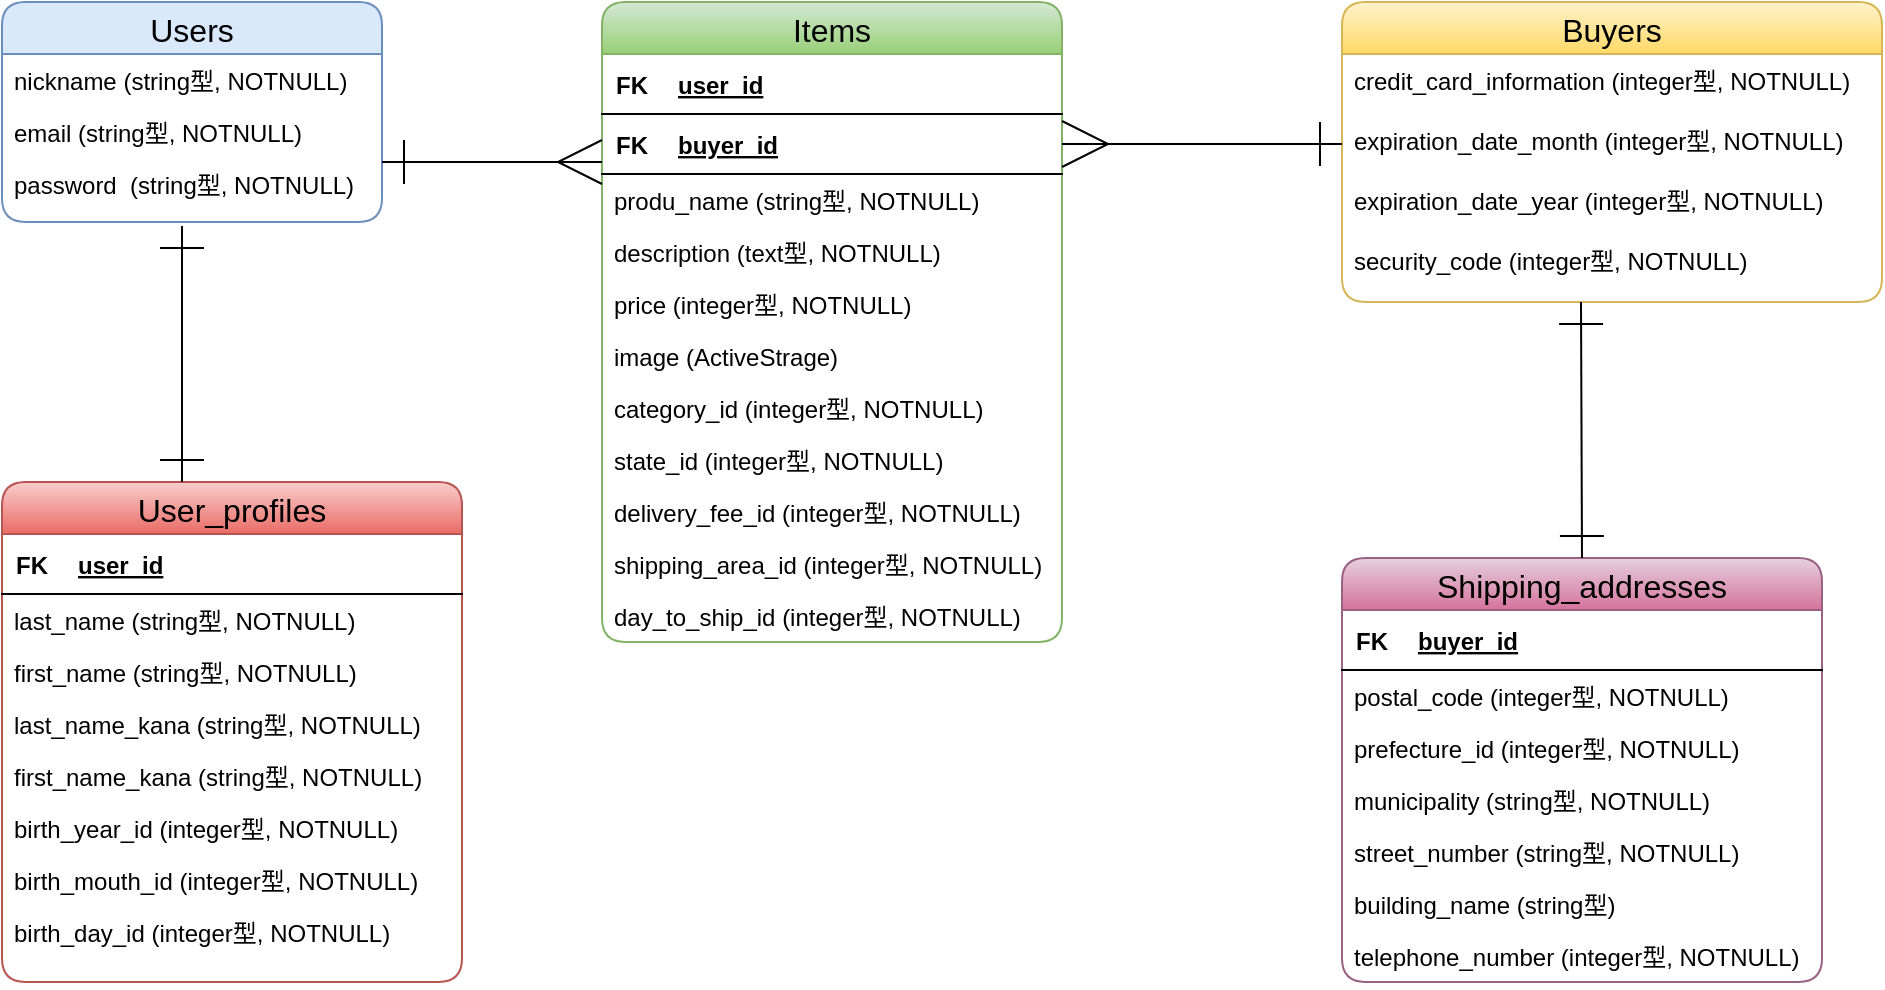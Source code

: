 <mxfile version="13.10.0" type="embed">
    <diagram id="jTSks1LLEeps6cDXsyfL" name="ページ1">
        <mxGraphModel dx="872" dy="785" grid="1" gridSize="10" guides="1" tooltips="1" connect="1" arrows="0" fold="1" page="1" pageScale="1" pageWidth="827" pageHeight="1169" math="0" shadow="0">
            <root>
                <mxCell id="0"/>
                <mxCell id="1" parent="0"/>
                <mxCell id="3" value="Items" style="swimlane;fontStyle=0;childLayout=stackLayout;horizontal=1;startSize=26;fillColor=#d5e8d4;horizontalStack=0;resizeParent=1;resizeParentMax=0;resizeLast=0;collapsible=1;marginBottom=0;rounded=1;gradientColor=#97d077;strokeColor=#82b366;fontSize=16;fontColor=#050505;" parent="1" vertex="1">
                    <mxGeometry x="310" y="40" width="230" height="320" as="geometry"/>
                </mxCell>
                <mxCell id="43" value="" style="shape=partialRectangle;collapsible=0;dropTarget=0;pointerEvents=0;fillColor=none;top=0;left=0;bottom=1;right=0;points=[[0,0.5],[1,0.5]];portConstraint=eastwest;" parent="3" vertex="1">
                    <mxGeometry y="26" width="230" height="30" as="geometry"/>
                </mxCell>
                <mxCell id="44" value="FK" style="shape=partialRectangle;connectable=0;fillColor=none;top=0;left=0;bottom=0;right=0;fontStyle=1;overflow=hidden;" parent="43" vertex="1">
                    <mxGeometry width="30" height="30" as="geometry"/>
                </mxCell>
                <mxCell id="45" value="user_id" style="shape=partialRectangle;connectable=0;fillColor=none;top=0;left=0;bottom=0;right=0;align=left;spacingLeft=6;fontStyle=5;overflow=hidden;" parent="43" vertex="1">
                    <mxGeometry x="30" width="150" height="30" as="geometry"/>
                </mxCell>
                <mxCell id="93" value="" style="shape=partialRectangle;collapsible=0;dropTarget=0;pointerEvents=0;fillColor=none;top=0;left=0;bottom=1;right=0;points=[[0,0.5],[1,0.5]];portConstraint=eastwest;" parent="3" vertex="1">
                    <mxGeometry y="56" width="230" height="30" as="geometry"/>
                </mxCell>
                <mxCell id="94" value="FK" style="shape=partialRectangle;connectable=0;fillColor=none;top=0;left=0;bottom=0;right=0;fontStyle=1;overflow=hidden;" parent="93" vertex="1">
                    <mxGeometry width="30" height="30" as="geometry"/>
                </mxCell>
                <mxCell id="95" value="buyer_id" style="shape=partialRectangle;connectable=0;fillColor=none;top=0;left=0;bottom=0;right=0;align=left;spacingLeft=6;fontStyle=5;overflow=hidden;" parent="93" vertex="1">
                    <mxGeometry x="30" width="150" height="30" as="geometry"/>
                </mxCell>
                <mxCell id="4" value="produ_name (string型, NOTNULL)" style="text;strokeColor=none;fillColor=none;align=left;verticalAlign=top;spacingLeft=4;spacingRight=4;overflow=hidden;rotatable=0;points=[[0,0.5],[1,0.5]];portConstraint=eastwest;" parent="3" vertex="1">
                    <mxGeometry y="86" width="230" height="26" as="geometry"/>
                </mxCell>
                <mxCell id="5" value="description (text型, NOTNULL)" style="text;strokeColor=none;fillColor=none;align=left;verticalAlign=top;spacingLeft=4;spacingRight=4;overflow=hidden;rotatable=0;points=[[0,0.5],[1,0.5]];portConstraint=eastwest;" parent="3" vertex="1">
                    <mxGeometry y="112" width="230" height="26" as="geometry"/>
                </mxCell>
                <mxCell id="6" value="price (integer型, NOTNULL)" style="text;strokeColor=none;fillColor=none;align=left;verticalAlign=top;spacingLeft=4;spacingRight=4;overflow=hidden;rotatable=0;points=[[0,0.5],[1,0.5]];portConstraint=eastwest;" parent="3" vertex="1">
                    <mxGeometry y="138" width="230" height="26" as="geometry"/>
                </mxCell>
                <mxCell id="10" value="image (ActiveStrage)" style="text;strokeColor=none;fillColor=none;align=left;verticalAlign=top;spacingLeft=4;spacingRight=4;overflow=hidden;rotatable=0;points=[[0,0.5],[1,0.5]];portConstraint=eastwest;" parent="3" vertex="1">
                    <mxGeometry y="164" width="230" height="26" as="geometry"/>
                </mxCell>
                <mxCell id="11" value="category_id (integer型, NOTNULL)" style="text;strokeColor=none;fillColor=none;align=left;verticalAlign=top;spacingLeft=4;spacingRight=4;overflow=hidden;rotatable=0;points=[[0,0.5],[1,0.5]];portConstraint=eastwest;" parent="3" vertex="1">
                    <mxGeometry y="190" width="230" height="26" as="geometry"/>
                </mxCell>
                <mxCell id="12" value="state_id (integer型, NOTNULL)" style="text;strokeColor=none;fillColor=none;align=left;verticalAlign=top;spacingLeft=4;spacingRight=4;overflow=hidden;rotatable=0;points=[[0,0.5],[1,0.5]];portConstraint=eastwest;" parent="3" vertex="1">
                    <mxGeometry y="216" width="230" height="26" as="geometry"/>
                </mxCell>
                <mxCell id="9" value="delivery_fee_id (integer型, NOTNULL)" style="text;strokeColor=none;fillColor=none;align=left;verticalAlign=top;spacingLeft=4;spacingRight=4;overflow=hidden;rotatable=0;points=[[0,0.5],[1,0.5]];portConstraint=eastwest;" parent="3" vertex="1">
                    <mxGeometry y="242" width="230" height="26" as="geometry"/>
                </mxCell>
                <mxCell id="8" value="shipping_area_id (integer型, NOTNULL)" style="text;strokeColor=none;fillColor=none;align=left;verticalAlign=top;spacingLeft=4;spacingRight=4;overflow=hidden;rotatable=0;points=[[0,0.5],[1,0.5]];portConstraint=eastwest;" parent="3" vertex="1">
                    <mxGeometry y="268" width="230" height="26" as="geometry"/>
                </mxCell>
                <mxCell id="7" value="day_to_ship_id (integer型, NOTNULL)" style="text;strokeColor=none;fillColor=none;align=left;verticalAlign=top;spacingLeft=4;spacingRight=4;overflow=hidden;rotatable=0;points=[[0,0.5],[1,0.5]];portConstraint=eastwest;" parent="3" vertex="1">
                    <mxGeometry y="294" width="230" height="26" as="geometry"/>
                </mxCell>
                <mxCell id="13" value="Users" style="swimlane;fontStyle=0;childLayout=stackLayout;horizontal=1;startSize=26;fillColor=#dae8fc;horizontalStack=0;resizeParent=1;resizeParentMax=0;resizeLast=0;collapsible=1;marginBottom=0;rounded=1;strokeColor=#6c8ebf;fontColor=#000000;fontSize=16;" parent="1" vertex="1">
                    <mxGeometry x="10" y="40" width="190" height="110" as="geometry"/>
                </mxCell>
                <mxCell id="14" value="nickname (string型, NOTNULL)" style="text;strokeColor=none;fillColor=none;align=left;verticalAlign=top;spacingLeft=4;spacingRight=4;overflow=hidden;rotatable=0;points=[[0,0.5],[1,0.5]];portConstraint=eastwest;" parent="13" vertex="1">
                    <mxGeometry y="26" width="190" height="26" as="geometry"/>
                </mxCell>
                <mxCell id="15" value="email (string型, NOTNULL)" style="text;strokeColor=none;fillColor=none;align=left;verticalAlign=top;spacingLeft=4;spacingRight=4;overflow=hidden;rotatable=0;points=[[0,0.5],[1,0.5]];portConstraint=eastwest;" parent="13" vertex="1">
                    <mxGeometry y="52" width="190" height="26" as="geometry"/>
                </mxCell>
                <mxCell id="16" value="password  (string型, NOTNULL)" style="text;strokeColor=none;fillColor=none;align=left;verticalAlign=top;spacingLeft=4;spacingRight=4;overflow=hidden;rotatable=0;points=[[0,0.5],[1,0.5]];portConstraint=eastwest;" parent="13" vertex="1">
                    <mxGeometry y="78" width="190" height="32" as="geometry"/>
                </mxCell>
                <mxCell id="59" value="User_profiles" style="swimlane;fontStyle=0;childLayout=stackLayout;horizontal=1;startSize=26;fillColor=#f8cecc;horizontalStack=0;resizeParent=1;resizeParentMax=0;resizeLast=0;collapsible=1;marginBottom=0;rounded=1;strokeColor=#b85450;fontSize=16;gradientColor=#ea6b66;fontColor=#000000;" parent="1" vertex="1">
                    <mxGeometry x="10" y="280" width="230" height="250" as="geometry"/>
                </mxCell>
                <mxCell id="60" value="" style="shape=partialRectangle;collapsible=0;dropTarget=0;pointerEvents=0;fillColor=none;top=0;left=0;bottom=1;right=0;points=[[0,0.5],[1,0.5]];portConstraint=eastwest;" parent="59" vertex="1">
                    <mxGeometry y="26" width="230" height="30" as="geometry"/>
                </mxCell>
                <mxCell id="61" value="FK" style="shape=partialRectangle;connectable=0;fillColor=none;top=0;left=0;bottom=0;right=0;fontStyle=1;overflow=hidden;" parent="60" vertex="1">
                    <mxGeometry width="30" height="30" as="geometry"/>
                </mxCell>
                <mxCell id="62" value="user_id" style="shape=partialRectangle;connectable=0;fillColor=none;top=0;left=0;bottom=0;right=0;align=left;spacingLeft=6;fontStyle=5;overflow=hidden;" parent="60" vertex="1">
                    <mxGeometry x="30" width="150" height="30" as="geometry"/>
                </mxCell>
                <mxCell id="63" value="last_name (string型, NOTNULL)" style="text;strokeColor=none;fillColor=none;align=left;verticalAlign=top;spacingLeft=4;spacingRight=4;overflow=hidden;rotatable=0;points=[[0,0.5],[1,0.5]];portConstraint=eastwest;" parent="59" vertex="1">
                    <mxGeometry y="56" width="230" height="26" as="geometry"/>
                </mxCell>
                <mxCell id="64" value="first_name (string型, NOTNULL)" style="text;strokeColor=none;fillColor=none;align=left;verticalAlign=top;spacingLeft=4;spacingRight=4;overflow=hidden;rotatable=0;points=[[0,0.5],[1,0.5]];portConstraint=eastwest;" parent="59" vertex="1">
                    <mxGeometry y="82" width="230" height="26" as="geometry"/>
                </mxCell>
                <mxCell id="65" value="last_name_kana (string型, NOTNULL)" style="text;strokeColor=none;fillColor=none;align=left;verticalAlign=top;spacingLeft=4;spacingRight=4;overflow=hidden;rotatable=0;points=[[0,0.5],[1,0.5]];portConstraint=eastwest;" parent="59" vertex="1">
                    <mxGeometry y="108" width="230" height="26" as="geometry"/>
                </mxCell>
                <mxCell id="66" value="first_name_kana (string型, NOTNULL)" style="text;strokeColor=none;fillColor=none;align=left;verticalAlign=top;spacingLeft=4;spacingRight=4;overflow=hidden;rotatable=0;points=[[0,0.5],[1,0.5]];portConstraint=eastwest;" parent="59" vertex="1">
                    <mxGeometry y="134" width="230" height="26" as="geometry"/>
                </mxCell>
                <mxCell id="67" value="birth_year_id (integer型, NOTNULL)&#10;" style="text;strokeColor=none;fillColor=none;align=left;verticalAlign=top;spacingLeft=4;spacingRight=4;overflow=hidden;rotatable=0;points=[[0,0.5],[1,0.5]];portConstraint=eastwest;" parent="59" vertex="1">
                    <mxGeometry y="160" width="230" height="26" as="geometry"/>
                </mxCell>
                <mxCell id="68" value="birth_mouth_id (integer型, NOTNULL)" style="text;strokeColor=none;fillColor=none;align=left;verticalAlign=top;spacingLeft=4;spacingRight=4;overflow=hidden;rotatable=0;points=[[0,0.5],[1,0.5]];portConstraint=eastwest;" parent="59" vertex="1">
                    <mxGeometry y="186" width="230" height="26" as="geometry"/>
                </mxCell>
                <mxCell id="69" value="birth_day_id (integer型, NOTNULL)" style="text;strokeColor=none;fillColor=none;align=left;verticalAlign=top;spacingLeft=4;spacingRight=4;overflow=hidden;rotatable=0;points=[[0,0.5],[1,0.5]];portConstraint=eastwest;" parent="59" vertex="1">
                    <mxGeometry y="212" width="230" height="38" as="geometry"/>
                </mxCell>
                <mxCell id="72" value="Shipping_addresses" style="swimlane;fontStyle=0;childLayout=stackLayout;horizontal=1;startSize=26;fillColor=#e6d0de;horizontalStack=0;resizeParent=1;resizeParentMax=0;resizeLast=0;collapsible=1;marginBottom=0;rounded=1;gradientColor=#d5739d;strokeColor=#996185;fontSize=16;fontColor=#000000;" parent="1" vertex="1">
                    <mxGeometry x="680" y="318" width="240" height="212" as="geometry"/>
                </mxCell>
                <mxCell id="73" value="" style="shape=partialRectangle;collapsible=0;dropTarget=0;pointerEvents=0;fillColor=none;top=0;left=0;bottom=1;right=0;points=[[0,0.5],[1,0.5]];portConstraint=eastwest;" parent="72" vertex="1">
                    <mxGeometry y="26" width="240" height="30" as="geometry"/>
                </mxCell>
                <mxCell id="74" value="FK" style="shape=partialRectangle;connectable=0;fillColor=none;top=0;left=0;bottom=0;right=0;fontStyle=1;overflow=hidden;" parent="73" vertex="1">
                    <mxGeometry width="30" height="30" as="geometry"/>
                </mxCell>
                <mxCell id="75" value="buyer_id" style="shape=partialRectangle;connectable=0;fillColor=none;top=0;left=0;bottom=0;right=0;align=left;spacingLeft=6;fontStyle=5;overflow=hidden;" parent="73" vertex="1">
                    <mxGeometry x="30" width="150" height="30" as="geometry"/>
                </mxCell>
                <mxCell id="76" value="postal_code (integer型, NOTNULL)" style="text;strokeColor=none;fillColor=none;align=left;verticalAlign=top;spacingLeft=4;spacingRight=4;overflow=hidden;rotatable=0;points=[[0,0.5],[1,0.5]];portConstraint=eastwest;" parent="72" vertex="1">
                    <mxGeometry y="56" width="240" height="26" as="geometry"/>
                </mxCell>
                <mxCell id="77" value="prefecture_id (integer型, NOTNULL)" style="text;strokeColor=none;fillColor=none;align=left;verticalAlign=top;spacingLeft=4;spacingRight=4;overflow=hidden;rotatable=0;points=[[0,0.5],[1,0.5]];portConstraint=eastwest;" parent="72" vertex="1">
                    <mxGeometry y="82" width="240" height="26" as="geometry"/>
                </mxCell>
                <mxCell id="78" value="municipality (string型, NOTNULL)" style="text;strokeColor=none;fillColor=none;align=left;verticalAlign=top;spacingLeft=4;spacingRight=4;overflow=hidden;rotatable=0;points=[[0,0.5],[1,0.5]];portConstraint=eastwest;" parent="72" vertex="1">
                    <mxGeometry y="108" width="240" height="26" as="geometry"/>
                </mxCell>
                <mxCell id="79" value="street_number (string型, NOTNULL)" style="text;strokeColor=none;fillColor=none;align=left;verticalAlign=top;spacingLeft=4;spacingRight=4;overflow=hidden;rotatable=0;points=[[0,0.5],[1,0.5]];portConstraint=eastwest;" parent="72" vertex="1">
                    <mxGeometry y="134" width="240" height="26" as="geometry"/>
                </mxCell>
                <mxCell id="80" value="building_name (string型)" style="text;strokeColor=none;fillColor=none;align=left;verticalAlign=top;spacingLeft=4;spacingRight=4;overflow=hidden;rotatable=0;points=[[0,0.5],[1,0.5]];portConstraint=eastwest;" parent="72" vertex="1">
                    <mxGeometry y="160" width="240" height="26" as="geometry"/>
                </mxCell>
                <mxCell id="81" value="telephone_number (integer型, NOTNULL)" style="text;strokeColor=none;fillColor=none;align=left;verticalAlign=top;spacingLeft=4;spacingRight=4;overflow=hidden;rotatable=0;points=[[0,0.5],[1,0.5]];portConstraint=eastwest;" parent="72" vertex="1">
                    <mxGeometry y="186" width="240" height="26" as="geometry"/>
                </mxCell>
                <mxCell id="88" value="" style="endArrow=ERone;html=1;rounded=0;fontSize=16;fontColor=#000000;targetPerimeterSpacing=0;startArrow=ERone;startFill=0;endFill=0;strokeWidth=1;endSize=20;startSize=20;" parent="1" edge="1">
                    <mxGeometry relative="1" as="geometry">
                        <mxPoint x="100" y="152" as="sourcePoint"/>
                        <mxPoint x="100" y="280" as="targetPoint"/>
                        <Array as="points"/>
                    </mxGeometry>
                </mxCell>
                <mxCell id="92" value="" style="endArrow=ERmany;html=1;rounded=0;strokeWidth=1;fontSize=16;fontColor=#000000;startArrow=ERone;startFill=0;endFill=0;targetPerimeterSpacing=9;endSize=20;startSize=20;" parent="1" edge="1">
                    <mxGeometry relative="1" as="geometry">
                        <mxPoint x="200" y="120" as="sourcePoint"/>
                        <mxPoint x="310" y="120" as="targetPoint"/>
                    </mxGeometry>
                </mxCell>
                <mxCell id="96" value="Buyers" style="swimlane;fontStyle=0;childLayout=stackLayout;horizontal=1;startSize=26;horizontalStack=0;resizeParent=1;resizeParentMax=0;resizeLast=0;collapsible=1;marginBottom=0;align=center;fontSize=16;gradientColor=#ffd966;fillColor=#fff2cc;strokeColor=#d6b656;fontColor=#000000;rounded=1;" vertex="1" parent="1">
                    <mxGeometry x="680" y="40" width="270" height="150" as="geometry"/>
                </mxCell>
                <mxCell id="97" value="credit_card_information (integer型, NOTNULL)" style="text;strokeColor=none;fillColor=none;spacingLeft=4;spacingRight=4;overflow=hidden;rotatable=0;points=[[0,0.5],[1,0.5]];portConstraint=eastwest;fontSize=12;" vertex="1" parent="96">
                    <mxGeometry y="26" width="270" height="30" as="geometry"/>
                </mxCell>
                <mxCell id="98" value="expiration_date_month (integer型, NOTNULL)" style="text;strokeColor=none;fillColor=none;spacingLeft=4;spacingRight=4;overflow=hidden;rotatable=0;points=[[0,0.5],[1,0.5]];portConstraint=eastwest;fontSize=12;" vertex="1" parent="96">
                    <mxGeometry y="56" width="270" height="30" as="geometry"/>
                </mxCell>
                <mxCell id="100" value="expiration_date_year (integer型, NOTNULL)" style="text;strokeColor=none;fillColor=none;spacingLeft=4;spacingRight=4;overflow=hidden;rotatable=0;points=[[0,0.5],[1,0.5]];portConstraint=eastwest;fontSize=12;" vertex="1" parent="96">
                    <mxGeometry y="86" width="270" height="30" as="geometry"/>
                </mxCell>
                <mxCell id="99" value="security_code (integer型, NOTNULL)" style="text;strokeColor=none;fillColor=none;spacingLeft=4;spacingRight=4;overflow=hidden;rotatable=0;points=[[0,0.5],[1,0.5]];portConstraint=eastwest;fontSize=12;" vertex="1" parent="96">
                    <mxGeometry y="116" width="270" height="34" as="geometry"/>
                </mxCell>
                <mxCell id="103" style="edgeStyle=orthogonalEdgeStyle;rounded=0;orthogonalLoop=1;jettySize=auto;html=1;exitX=0;exitY=0.5;exitDx=0;exitDy=0;entryX=1;entryY=0.5;entryDx=0;entryDy=0;fontSize=16;fontColor=#000000;endArrow=ERmany;endFill=0;endSize=21;startArrow=ERone;startFill=0;startSize=20;" edge="1" parent="1" source="98" target="93">
                    <mxGeometry relative="1" as="geometry"/>
                </mxCell>
                <mxCell id="110" value="" style="endArrow=ERone;html=1;rounded=0;fontSize=16;fontColor=#000000;entryX=0.5;entryY=0;entryDx=0;entryDy=0;startArrow=ERone;startFill=0;endFill=0;startSize=20;endSize=20;" edge="1" parent="1" target="72">
                    <mxGeometry relative="1" as="geometry">
                        <mxPoint x="799.5" y="190" as="sourcePoint"/>
                        <mxPoint x="800" y="310" as="targetPoint"/>
                    </mxGeometry>
                </mxCell>
            </root>
        </mxGraphModel>
    </diagram>
</mxfile>